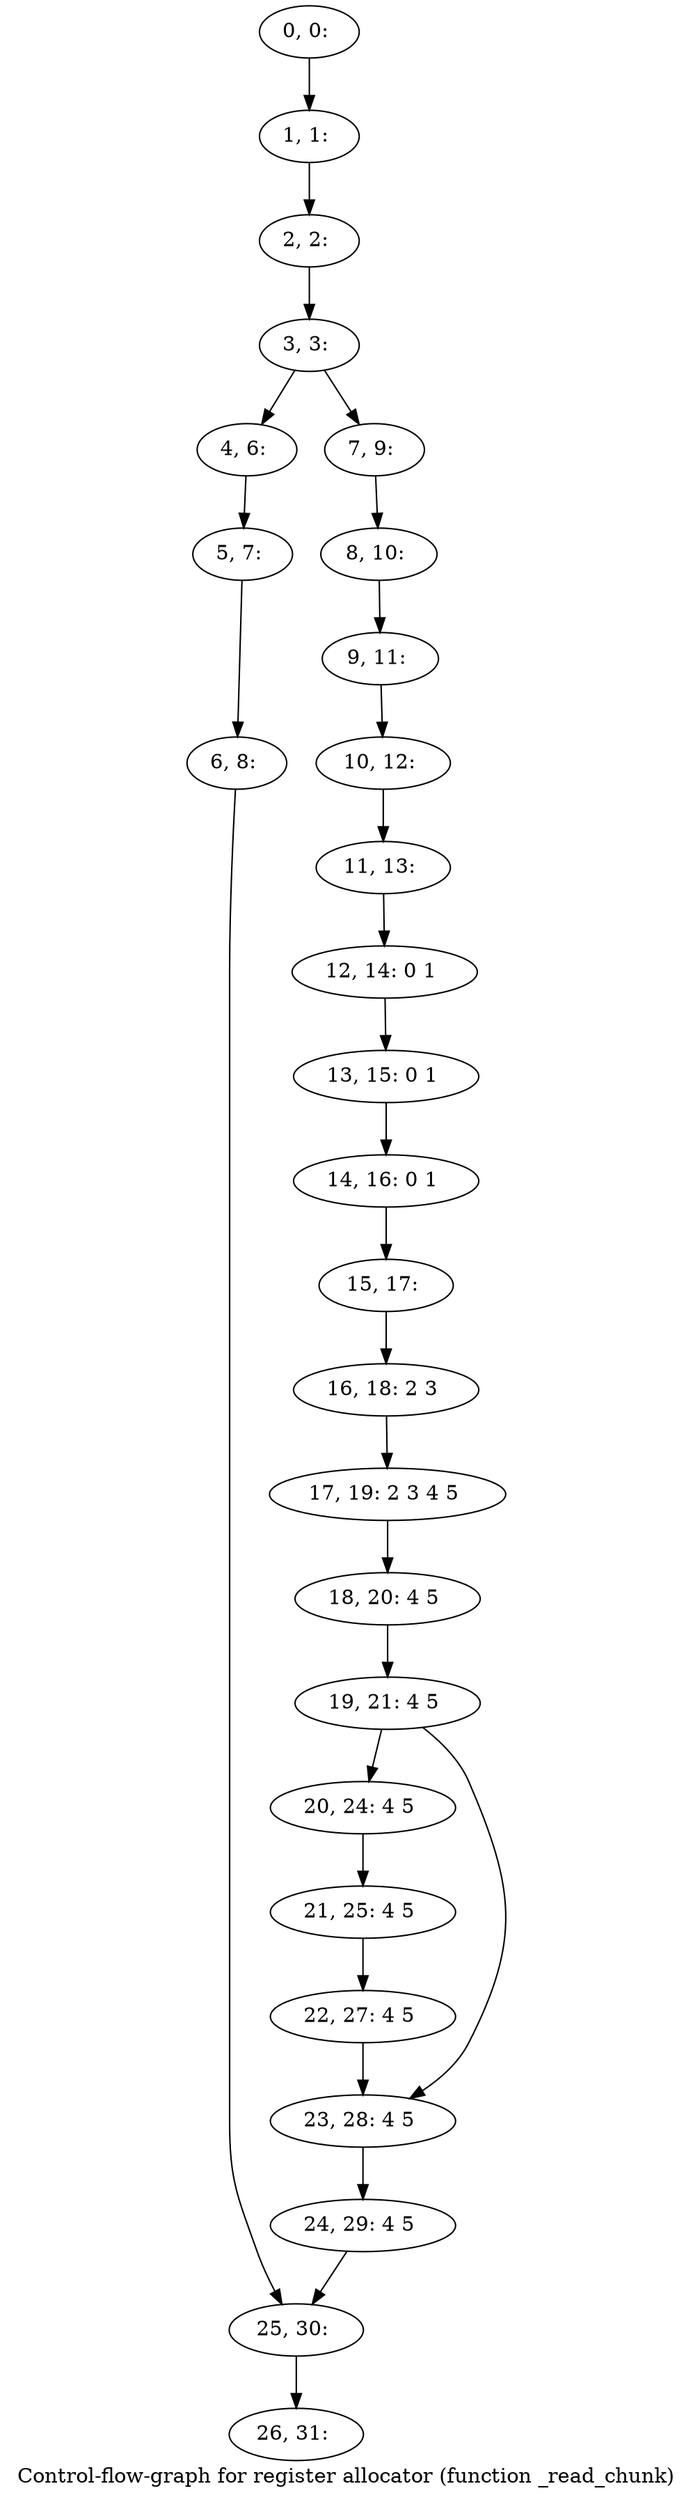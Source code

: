 digraph G {
graph [label="Control-flow-graph for register allocator (function _read_chunk)"]
0[label="0, 0: "];
1[label="1, 1: "];
2[label="2, 2: "];
3[label="3, 3: "];
4[label="4, 6: "];
5[label="5, 7: "];
6[label="6, 8: "];
7[label="7, 9: "];
8[label="8, 10: "];
9[label="9, 11: "];
10[label="10, 12: "];
11[label="11, 13: "];
12[label="12, 14: 0 1 "];
13[label="13, 15: 0 1 "];
14[label="14, 16: 0 1 "];
15[label="15, 17: "];
16[label="16, 18: 2 3 "];
17[label="17, 19: 2 3 4 5 "];
18[label="18, 20: 4 5 "];
19[label="19, 21: 4 5 "];
20[label="20, 24: 4 5 "];
21[label="21, 25: 4 5 "];
22[label="22, 27: 4 5 "];
23[label="23, 28: 4 5 "];
24[label="24, 29: 4 5 "];
25[label="25, 30: "];
26[label="26, 31: "];
0->1 ;
1->2 ;
2->3 ;
3->4 ;
3->7 ;
4->5 ;
5->6 ;
6->25 ;
7->8 ;
8->9 ;
9->10 ;
10->11 ;
11->12 ;
12->13 ;
13->14 ;
14->15 ;
15->16 ;
16->17 ;
17->18 ;
18->19 ;
19->20 ;
19->23 ;
20->21 ;
21->22 ;
22->23 ;
23->24 ;
24->25 ;
25->26 ;
}
